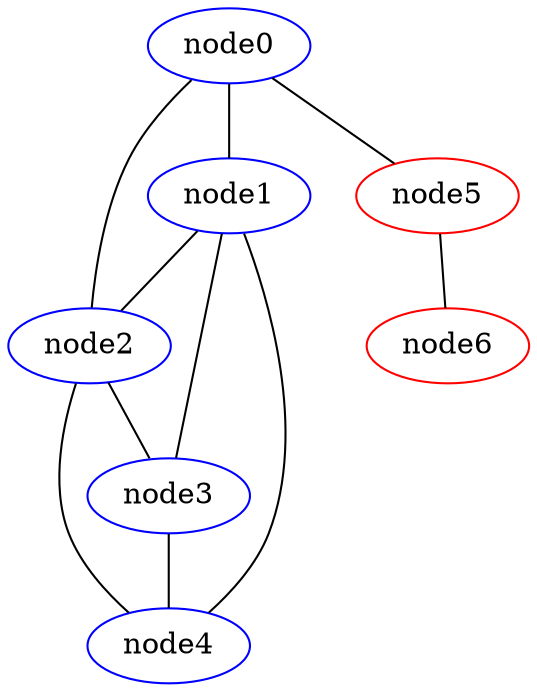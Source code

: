 strict graph communities {node0 [color=blue];node1 [color=blue];node2 [color=blue];node3 [color=blue];node4 [color=blue];node5 [color=red];node6 [color=red];node0 -- node1;node0 -- node2;node0 -- node5;node1 -- node2;node1 -- node3;node1 -- node4;node2 -- node3;node2 -- node4;node3 -- node4;node5 -- node6;}